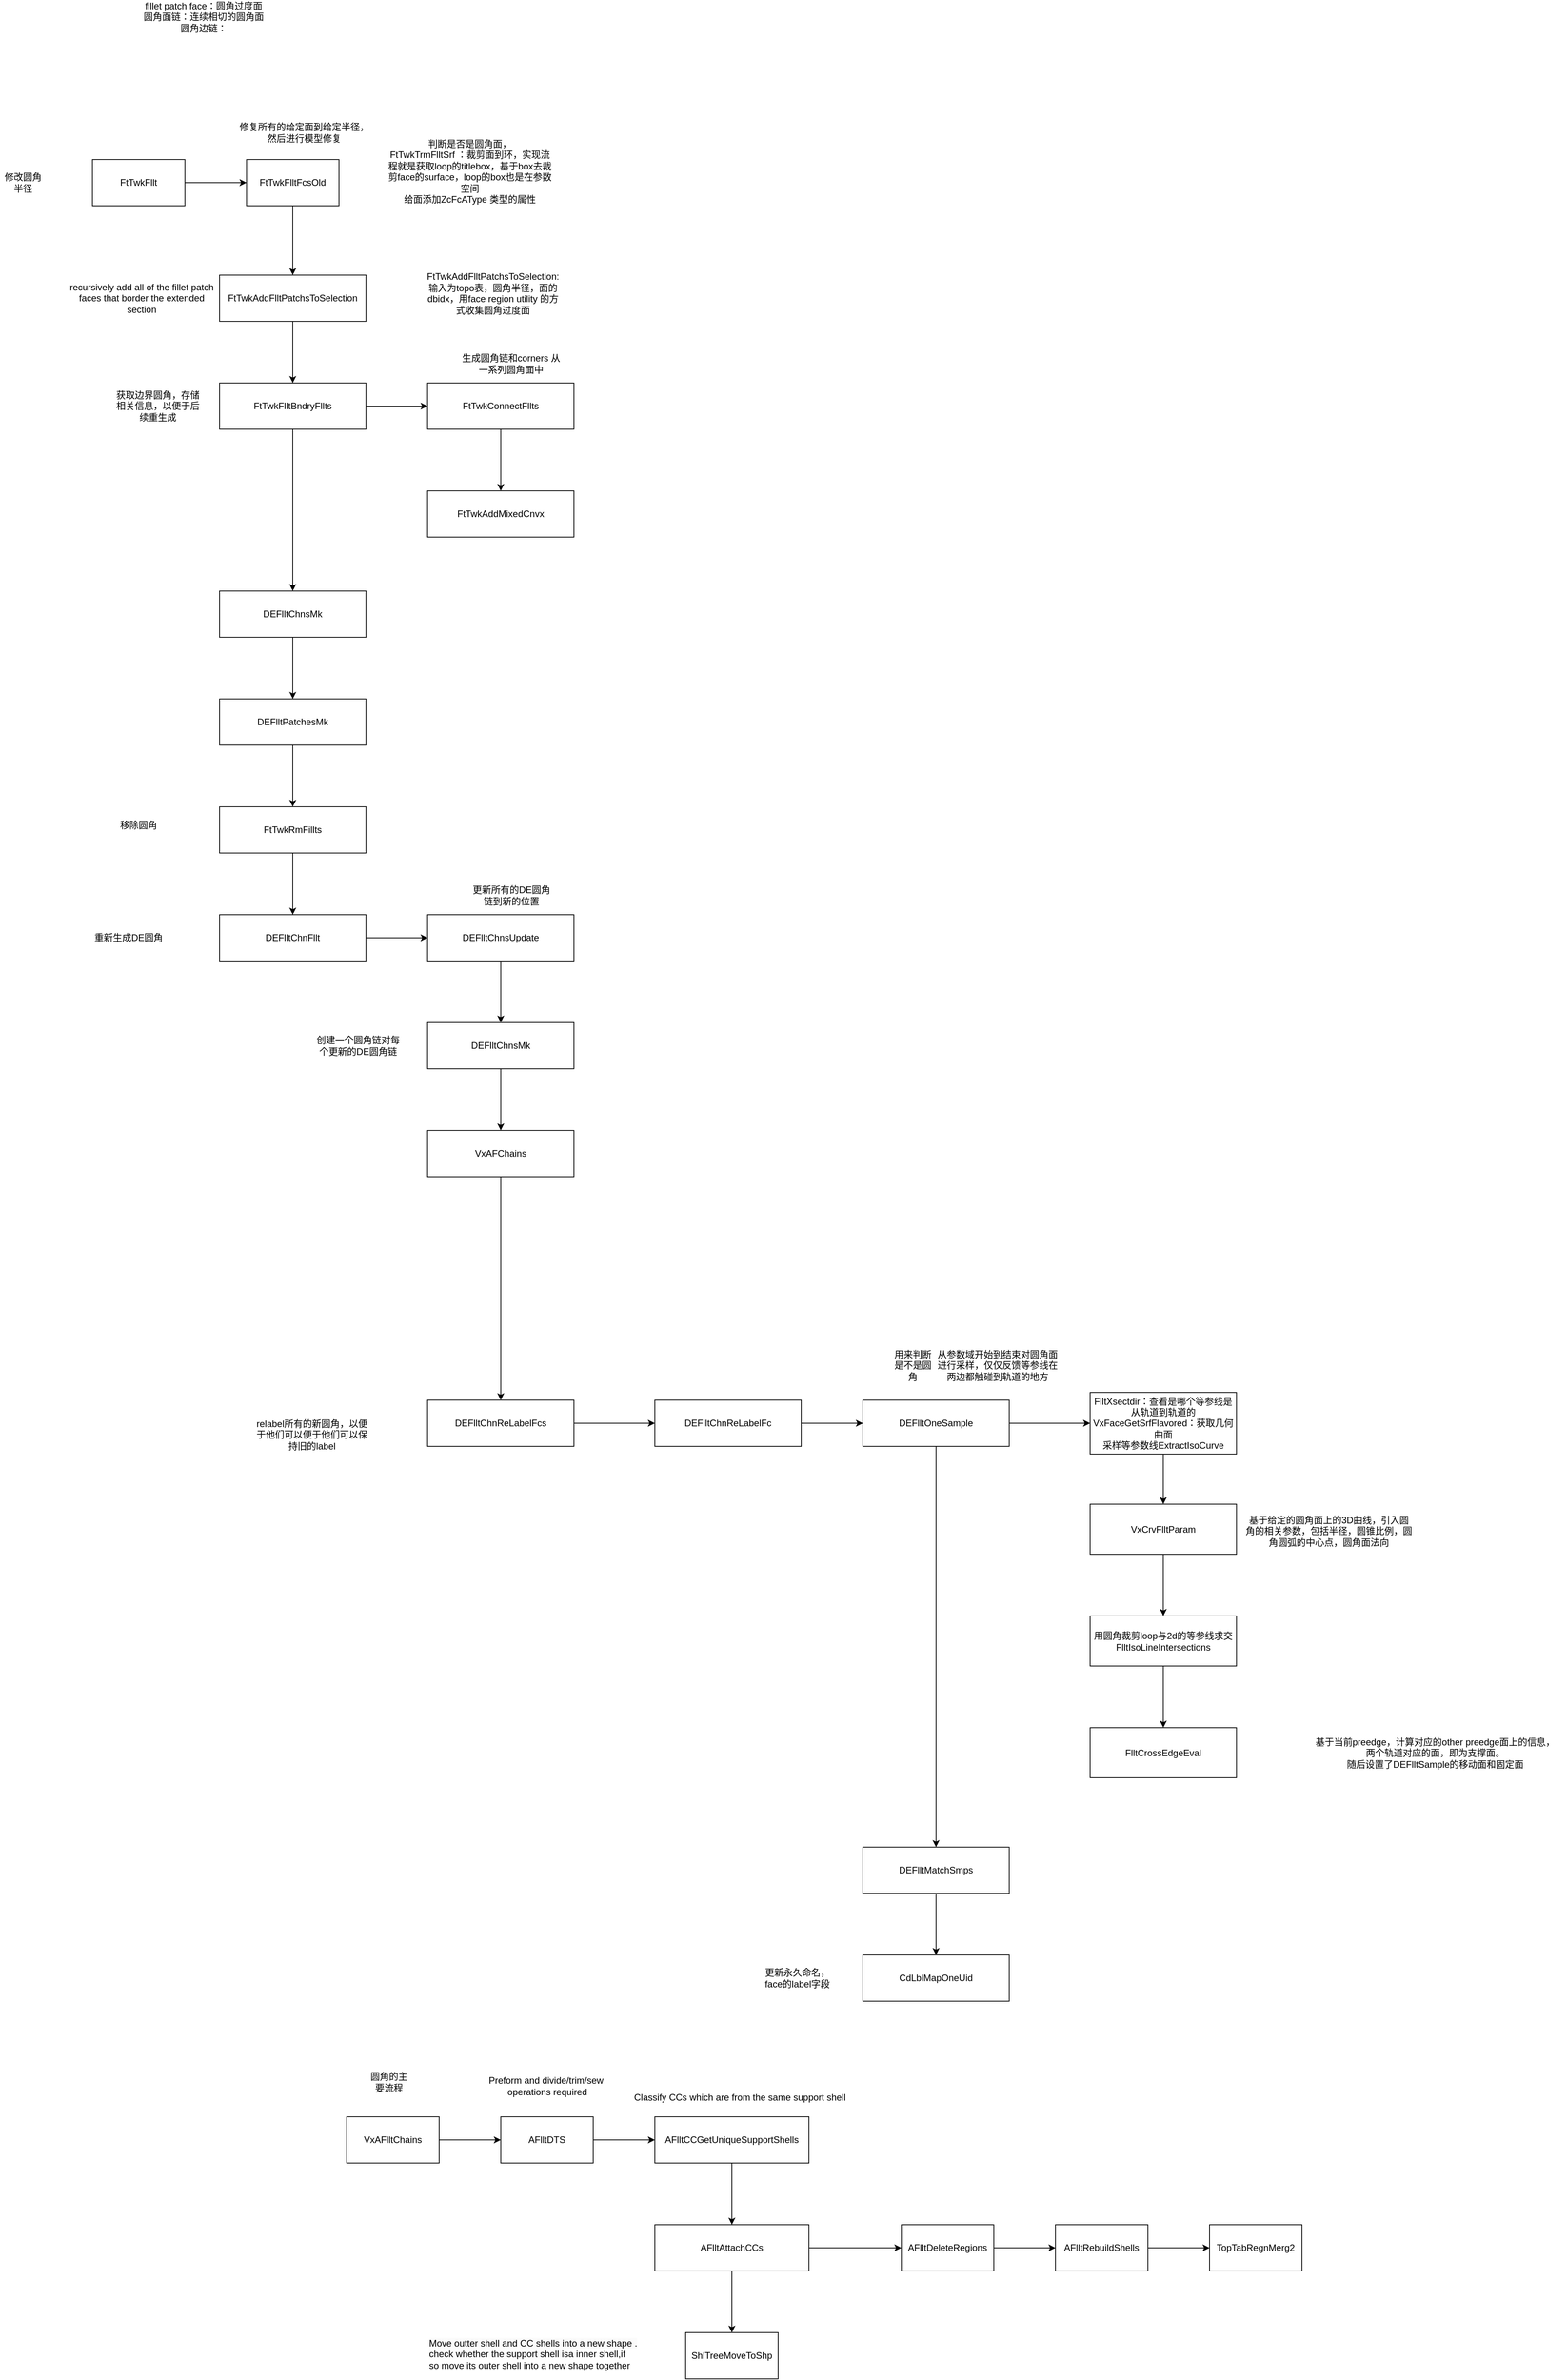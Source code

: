 <mxfile version="26.1.1">
  <diagram name="第 1 页" id="iBJ_GWcfPtX9u_OSnHqf">
    <mxGraphModel dx="954" dy="657" grid="1" gridSize="10" guides="1" tooltips="1" connect="1" arrows="1" fold="1" page="1" pageScale="1" pageWidth="827" pageHeight="1169" math="0" shadow="0">
      <root>
        <mxCell id="0" />
        <mxCell id="1" parent="0" />
        <mxCell id="LDhWUrSwQTJ1c1cMy9sq-4" value="" style="edgeStyle=orthogonalEdgeStyle;rounded=0;orthogonalLoop=1;jettySize=auto;html=1;" parent="1" source="LDhWUrSwQTJ1c1cMy9sq-1" target="LDhWUrSwQTJ1c1cMy9sq-3" edge="1">
          <mxGeometry relative="1" as="geometry" />
        </mxCell>
        <mxCell id="LDhWUrSwQTJ1c1cMy9sq-1" value="FtTwkFllt" style="rounded=0;whiteSpace=wrap;html=1;" parent="1" vertex="1">
          <mxGeometry x="350" y="290" width="120" height="60" as="geometry" />
        </mxCell>
        <mxCell id="LDhWUrSwQTJ1c1cMy9sq-2" value="修改圆角半径" style="text;html=1;align=center;verticalAlign=middle;whiteSpace=wrap;rounded=0;" parent="1" vertex="1">
          <mxGeometry x="230" y="305" width="60" height="30" as="geometry" />
        </mxCell>
        <mxCell id="LDhWUrSwQTJ1c1cMy9sq-8" value="" style="edgeStyle=orthogonalEdgeStyle;rounded=0;orthogonalLoop=1;jettySize=auto;html=1;" parent="1" source="LDhWUrSwQTJ1c1cMy9sq-3" target="LDhWUrSwQTJ1c1cMy9sq-7" edge="1">
          <mxGeometry relative="1" as="geometry" />
        </mxCell>
        <mxCell id="LDhWUrSwQTJ1c1cMy9sq-3" value="FtTwkFlltFcsOld" style="rounded=0;whiteSpace=wrap;html=1;" parent="1" vertex="1">
          <mxGeometry x="550" y="290" width="120" height="60" as="geometry" />
        </mxCell>
        <mxCell id="LDhWUrSwQTJ1c1cMy9sq-5" value="修复所有的给定面到给定半径，然后进行模型修复" style="text;html=1;align=center;verticalAlign=middle;whiteSpace=wrap;rounded=0;" parent="1" vertex="1">
          <mxGeometry x="540" y="240" width="170" height="30" as="geometry" />
        </mxCell>
        <mxCell id="LDhWUrSwQTJ1c1cMy9sq-6" value="判断是否是圆角面，&lt;div&gt;FtTwkTrmFlltSrf ：裁剪面到环，实现流程就是获取loop的titlebox，基于box去裁剪face的surface，loop的box也是在参数空间&lt;/div&gt;&lt;div&gt;给面添加ZcFcAType 类型的属性&lt;/div&gt;&lt;div&gt;&lt;br&gt;&lt;/div&gt;&lt;div&gt;&lt;br&gt;&lt;/div&gt;" style="text;html=1;align=center;verticalAlign=middle;whiteSpace=wrap;rounded=0;" parent="1" vertex="1">
          <mxGeometry x="730" y="305" width="220" height="30" as="geometry" />
        </mxCell>
        <mxCell id="LDhWUrSwQTJ1c1cMy9sq-13" value="" style="edgeStyle=orthogonalEdgeStyle;rounded=0;orthogonalLoop=1;jettySize=auto;html=1;" parent="1" source="LDhWUrSwQTJ1c1cMy9sq-7" target="LDhWUrSwQTJ1c1cMy9sq-12" edge="1">
          <mxGeometry relative="1" as="geometry" />
        </mxCell>
        <mxCell id="LDhWUrSwQTJ1c1cMy9sq-7" value="FtTwkAddFlltPatchsToSelection" style="rounded=0;whiteSpace=wrap;html=1;" parent="1" vertex="1">
          <mxGeometry x="515" y="440" width="190" height="60" as="geometry" />
        </mxCell>
        <mxCell id="LDhWUrSwQTJ1c1cMy9sq-9" value="recursively add all of the fillet patch faces that border the extended section" style="text;html=1;align=center;verticalAlign=middle;whiteSpace=wrap;rounded=0;" parent="1" vertex="1">
          <mxGeometry x="319" y="455" width="190" height="30" as="geometry" />
        </mxCell>
        <mxCell id="LDhWUrSwQTJ1c1cMy9sq-10" value="FtTwkAddFlltPatchsToSelection:输入为topo表，圆角半径，面的dbidx，用face region utility 的方式收集圆角过度面&lt;div&gt;&lt;br&gt;&lt;div&gt;&lt;br&gt;&lt;/div&gt;&lt;/div&gt;" style="text;html=1;align=center;verticalAlign=middle;whiteSpace=wrap;rounded=0;" parent="1" vertex="1">
          <mxGeometry x="780" y="455" width="180" height="45" as="geometry" />
        </mxCell>
        <mxCell id="LDhWUrSwQTJ1c1cMy9sq-11" value="fillet patch face：圆角过度面&lt;div&gt;圆角面链：连续相切的圆角面&lt;/div&gt;&lt;div&gt;圆角边链：&lt;/div&gt;" style="text;html=1;align=center;verticalAlign=middle;whiteSpace=wrap;rounded=0;" parent="1" vertex="1">
          <mxGeometry x="319" y="90" width="351" height="30" as="geometry" />
        </mxCell>
        <mxCell id="LDhWUrSwQTJ1c1cMy9sq-16" value="" style="edgeStyle=orthogonalEdgeStyle;rounded=0;orthogonalLoop=1;jettySize=auto;html=1;" parent="1" source="LDhWUrSwQTJ1c1cMy9sq-12" target="LDhWUrSwQTJ1c1cMy9sq-15" edge="1">
          <mxGeometry relative="1" as="geometry" />
        </mxCell>
        <mxCell id="LDhWUrSwQTJ1c1cMy9sq-21" value="" style="edgeStyle=orthogonalEdgeStyle;rounded=0;orthogonalLoop=1;jettySize=auto;html=1;" parent="1" source="LDhWUrSwQTJ1c1cMy9sq-12" target="LDhWUrSwQTJ1c1cMy9sq-20" edge="1">
          <mxGeometry relative="1" as="geometry" />
        </mxCell>
        <mxCell id="LDhWUrSwQTJ1c1cMy9sq-12" value="FtTwkFlltBndryFllts" style="rounded=0;whiteSpace=wrap;html=1;" parent="1" vertex="1">
          <mxGeometry x="515" y="580" width="190" height="60" as="geometry" />
        </mxCell>
        <mxCell id="LDhWUrSwQTJ1c1cMy9sq-14" value="获取边界圆角，存储相关信息，以便于后续重生成" style="text;html=1;align=center;verticalAlign=middle;whiteSpace=wrap;rounded=0;" parent="1" vertex="1">
          <mxGeometry x="380" y="595" width="110" height="30" as="geometry" />
        </mxCell>
        <mxCell id="LDhWUrSwQTJ1c1cMy9sq-19" value="" style="edgeStyle=orthogonalEdgeStyle;rounded=0;orthogonalLoop=1;jettySize=auto;html=1;" parent="1" source="LDhWUrSwQTJ1c1cMy9sq-15" target="LDhWUrSwQTJ1c1cMy9sq-18" edge="1">
          <mxGeometry relative="1" as="geometry" />
        </mxCell>
        <mxCell id="LDhWUrSwQTJ1c1cMy9sq-15" value="FtTwkConnectFllts" style="rounded=0;whiteSpace=wrap;html=1;" parent="1" vertex="1">
          <mxGeometry x="785" y="580" width="190" height="60" as="geometry" />
        </mxCell>
        <mxCell id="LDhWUrSwQTJ1c1cMy9sq-17" value="生成圆角链和corners 从一系列圆角面中" style="text;html=1;align=center;verticalAlign=middle;whiteSpace=wrap;rounded=0;" parent="1" vertex="1">
          <mxGeometry x="827" y="540" width="133" height="30" as="geometry" />
        </mxCell>
        <mxCell id="LDhWUrSwQTJ1c1cMy9sq-18" value="FtTwkAddMixedCnvx" style="rounded=0;whiteSpace=wrap;html=1;" parent="1" vertex="1">
          <mxGeometry x="785" y="720" width="190" height="60" as="geometry" />
        </mxCell>
        <mxCell id="LDhWUrSwQTJ1c1cMy9sq-23" value="" style="edgeStyle=orthogonalEdgeStyle;rounded=0;orthogonalLoop=1;jettySize=auto;html=1;" parent="1" source="LDhWUrSwQTJ1c1cMy9sq-20" target="LDhWUrSwQTJ1c1cMy9sq-22" edge="1">
          <mxGeometry relative="1" as="geometry" />
        </mxCell>
        <mxCell id="LDhWUrSwQTJ1c1cMy9sq-20" value="DEFlltChnsMk" style="rounded=0;whiteSpace=wrap;html=1;" parent="1" vertex="1">
          <mxGeometry x="515" y="850" width="190" height="60" as="geometry" />
        </mxCell>
        <mxCell id="LDhWUrSwQTJ1c1cMy9sq-25" value="" style="edgeStyle=orthogonalEdgeStyle;rounded=0;orthogonalLoop=1;jettySize=auto;html=1;" parent="1" source="LDhWUrSwQTJ1c1cMy9sq-22" target="LDhWUrSwQTJ1c1cMy9sq-24" edge="1">
          <mxGeometry relative="1" as="geometry" />
        </mxCell>
        <mxCell id="LDhWUrSwQTJ1c1cMy9sq-22" value="DEFlltPatchesMk" style="rounded=0;whiteSpace=wrap;html=1;" parent="1" vertex="1">
          <mxGeometry x="515" y="990" width="190" height="60" as="geometry" />
        </mxCell>
        <mxCell id="LDhWUrSwQTJ1c1cMy9sq-28" value="" style="edgeStyle=orthogonalEdgeStyle;rounded=0;orthogonalLoop=1;jettySize=auto;html=1;" parent="1" source="LDhWUrSwQTJ1c1cMy9sq-24" target="LDhWUrSwQTJ1c1cMy9sq-27" edge="1">
          <mxGeometry relative="1" as="geometry" />
        </mxCell>
        <mxCell id="LDhWUrSwQTJ1c1cMy9sq-24" value="FtTwkRmFillts" style="rounded=0;whiteSpace=wrap;html=1;" parent="1" vertex="1">
          <mxGeometry x="515" y="1130" width="190" height="60" as="geometry" />
        </mxCell>
        <mxCell id="LDhWUrSwQTJ1c1cMy9sq-26" value="移除圆角" style="text;html=1;align=center;verticalAlign=middle;whiteSpace=wrap;rounded=0;" parent="1" vertex="1">
          <mxGeometry x="380" y="1139" width="60" height="30" as="geometry" />
        </mxCell>
        <mxCell id="LDhWUrSwQTJ1c1cMy9sq-31" value="" style="edgeStyle=orthogonalEdgeStyle;rounded=0;orthogonalLoop=1;jettySize=auto;html=1;" parent="1" source="LDhWUrSwQTJ1c1cMy9sq-27" target="LDhWUrSwQTJ1c1cMy9sq-30" edge="1">
          <mxGeometry relative="1" as="geometry" />
        </mxCell>
        <mxCell id="LDhWUrSwQTJ1c1cMy9sq-27" value="DEFlltChnFllt" style="rounded=0;whiteSpace=wrap;html=1;" parent="1" vertex="1">
          <mxGeometry x="515" y="1270" width="190" height="60" as="geometry" />
        </mxCell>
        <mxCell id="LDhWUrSwQTJ1c1cMy9sq-29" value="重新生成DE圆角" style="text;html=1;align=center;verticalAlign=middle;whiteSpace=wrap;rounded=0;" parent="1" vertex="1">
          <mxGeometry x="350" y="1285" width="94" height="30" as="geometry" />
        </mxCell>
        <mxCell id="LDhWUrSwQTJ1c1cMy9sq-34" value="" style="edgeStyle=orthogonalEdgeStyle;rounded=0;orthogonalLoop=1;jettySize=auto;html=1;" parent="1" source="LDhWUrSwQTJ1c1cMy9sq-30" target="LDhWUrSwQTJ1c1cMy9sq-33" edge="1">
          <mxGeometry relative="1" as="geometry" />
        </mxCell>
        <mxCell id="LDhWUrSwQTJ1c1cMy9sq-30" value="DEFlltChnsUpdate" style="rounded=0;whiteSpace=wrap;html=1;" parent="1" vertex="1">
          <mxGeometry x="785" y="1270" width="190" height="60" as="geometry" />
        </mxCell>
        <mxCell id="LDhWUrSwQTJ1c1cMy9sq-32" value="更新所有的DE圆角链到新的位置" style="text;html=1;align=center;verticalAlign=middle;whiteSpace=wrap;rounded=0;" parent="1" vertex="1">
          <mxGeometry x="838.5" y="1230" width="110" height="30" as="geometry" />
        </mxCell>
        <mxCell id="LDhWUrSwQTJ1c1cMy9sq-37" value="" style="edgeStyle=orthogonalEdgeStyle;rounded=0;orthogonalLoop=1;jettySize=auto;html=1;" parent="1" source="LDhWUrSwQTJ1c1cMy9sq-33" target="LDhWUrSwQTJ1c1cMy9sq-36" edge="1">
          <mxGeometry relative="1" as="geometry" />
        </mxCell>
        <mxCell id="LDhWUrSwQTJ1c1cMy9sq-33" value="DEFlltChnsMk" style="rounded=0;whiteSpace=wrap;html=1;" parent="1" vertex="1">
          <mxGeometry x="785" y="1410" width="190" height="60" as="geometry" />
        </mxCell>
        <mxCell id="LDhWUrSwQTJ1c1cMy9sq-35" value="创建一个圆角链对每个更新的DE圆角链" style="text;html=1;align=center;verticalAlign=middle;whiteSpace=wrap;rounded=0;" parent="1" vertex="1">
          <mxGeometry x="640" y="1425" width="110" height="30" as="geometry" />
        </mxCell>
        <mxCell id="ZmWXUVFL1nFRZLdXcY8G-2" value="" style="edgeStyle=orthogonalEdgeStyle;rounded=0;orthogonalLoop=1;jettySize=auto;html=1;" parent="1" source="LDhWUrSwQTJ1c1cMy9sq-36" target="ZmWXUVFL1nFRZLdXcY8G-1" edge="1">
          <mxGeometry relative="1" as="geometry" />
        </mxCell>
        <mxCell id="LDhWUrSwQTJ1c1cMy9sq-36" value="VxAFChains" style="rounded=0;whiteSpace=wrap;html=1;" parent="1" vertex="1">
          <mxGeometry x="785" y="1550" width="190" height="60" as="geometry" />
        </mxCell>
        <mxCell id="LDhWUrSwQTJ1c1cMy9sq-38" value="relabel所有的新圆角，以便于他们可以便于他们可以保持旧的label" style="text;html=1;align=center;verticalAlign=middle;whiteSpace=wrap;rounded=0;" parent="1" vertex="1">
          <mxGeometry x="560" y="1930" width="150" height="30" as="geometry" />
        </mxCell>
        <mxCell id="ZmWXUVFL1nFRZLdXcY8G-4" value="" style="edgeStyle=orthogonalEdgeStyle;rounded=0;orthogonalLoop=1;jettySize=auto;html=1;" parent="1" source="ZmWXUVFL1nFRZLdXcY8G-1" target="ZmWXUVFL1nFRZLdXcY8G-3" edge="1">
          <mxGeometry relative="1" as="geometry" />
        </mxCell>
        <mxCell id="ZmWXUVFL1nFRZLdXcY8G-1" value="DEFlltChnReLabelFcs" style="rounded=0;whiteSpace=wrap;html=1;" parent="1" vertex="1">
          <mxGeometry x="785" y="1900" width="190" height="60" as="geometry" />
        </mxCell>
        <mxCell id="ZmWXUVFL1nFRZLdXcY8G-6" value="" style="edgeStyle=orthogonalEdgeStyle;rounded=0;orthogonalLoop=1;jettySize=auto;html=1;" parent="1" source="ZmWXUVFL1nFRZLdXcY8G-3" target="ZmWXUVFL1nFRZLdXcY8G-5" edge="1">
          <mxGeometry relative="1" as="geometry" />
        </mxCell>
        <mxCell id="ZmWXUVFL1nFRZLdXcY8G-3" value="DEFlltChnReLabelFc" style="rounded=0;whiteSpace=wrap;html=1;" parent="1" vertex="1">
          <mxGeometry x="1080" y="1900" width="190" height="60" as="geometry" />
        </mxCell>
        <mxCell id="ZmWXUVFL1nFRZLdXcY8G-9" value="" style="edgeStyle=orthogonalEdgeStyle;rounded=0;orthogonalLoop=1;jettySize=auto;html=1;" parent="1" source="ZmWXUVFL1nFRZLdXcY8G-5" target="ZmWXUVFL1nFRZLdXcY8G-8" edge="1">
          <mxGeometry relative="1" as="geometry" />
        </mxCell>
        <mxCell id="ZmWXUVFL1nFRZLdXcY8G-14" value="" style="edgeStyle=orthogonalEdgeStyle;rounded=0;orthogonalLoop=1;jettySize=auto;html=1;" parent="1" source="ZmWXUVFL1nFRZLdXcY8G-5" target="ZmWXUVFL1nFRZLdXcY8G-13" edge="1">
          <mxGeometry relative="1" as="geometry" />
        </mxCell>
        <mxCell id="ZmWXUVFL1nFRZLdXcY8G-5" value="DEFlltOneSample" style="rounded=0;whiteSpace=wrap;html=1;" parent="1" vertex="1">
          <mxGeometry x="1350" y="1900" width="190" height="60" as="geometry" />
        </mxCell>
        <mxCell id="ZmWXUVFL1nFRZLdXcY8G-7" value="用来判断是不是圆角" style="text;html=1;align=center;verticalAlign=middle;whiteSpace=wrap;rounded=0;" parent="1" vertex="1">
          <mxGeometry x="1385" y="1840" width="60" height="30" as="geometry" />
        </mxCell>
        <mxCell id="ZmWXUVFL1nFRZLdXcY8G-11" value="" style="edgeStyle=orthogonalEdgeStyle;rounded=0;orthogonalLoop=1;jettySize=auto;html=1;" parent="1" source="ZmWXUVFL1nFRZLdXcY8G-8" target="ZmWXUVFL1nFRZLdXcY8G-10" edge="1">
          <mxGeometry relative="1" as="geometry" />
        </mxCell>
        <mxCell id="ZmWXUVFL1nFRZLdXcY8G-8" value="DEFlltMatchSmps" style="rounded=0;whiteSpace=wrap;html=1;" parent="1" vertex="1">
          <mxGeometry x="1350" y="2480" width="190" height="60" as="geometry" />
        </mxCell>
        <mxCell id="ZmWXUVFL1nFRZLdXcY8G-10" value="CdLblMapOneUid" style="rounded=0;whiteSpace=wrap;html=1;" parent="1" vertex="1">
          <mxGeometry x="1350" y="2620" width="190" height="60" as="geometry" />
        </mxCell>
        <mxCell id="ZmWXUVFL1nFRZLdXcY8G-16" value="" style="edgeStyle=orthogonalEdgeStyle;rounded=0;orthogonalLoop=1;jettySize=auto;html=1;" parent="1" source="ZmWXUVFL1nFRZLdXcY8G-13" target="ZmWXUVFL1nFRZLdXcY8G-15" edge="1">
          <mxGeometry relative="1" as="geometry" />
        </mxCell>
        <mxCell id="ZmWXUVFL1nFRZLdXcY8G-13" value="FlltXsectdir：查看是哪个等参线是从轨道到轨道的&lt;div&gt;VxFaceGetSrfFlavored：获取几何曲面&lt;/div&gt;&lt;div&gt;采样等参数线ExtractIsoCurve&lt;/div&gt;" style="rounded=0;whiteSpace=wrap;html=1;" parent="1" vertex="1">
          <mxGeometry x="1645" y="1890" width="190" height="80" as="geometry" />
        </mxCell>
        <mxCell id="ZmWXUVFL1nFRZLdXcY8G-19" value="" style="edgeStyle=orthogonalEdgeStyle;rounded=0;orthogonalLoop=1;jettySize=auto;html=1;" parent="1" source="ZmWXUVFL1nFRZLdXcY8G-15" target="ZmWXUVFL1nFRZLdXcY8G-18" edge="1">
          <mxGeometry relative="1" as="geometry" />
        </mxCell>
        <mxCell id="ZmWXUVFL1nFRZLdXcY8G-15" value="VxCrvFlltParam" style="rounded=0;whiteSpace=wrap;html=1;" parent="1" vertex="1">
          <mxGeometry x="1645" y="2035" width="190" height="65" as="geometry" />
        </mxCell>
        <mxCell id="ZmWXUVFL1nFRZLdXcY8G-17" value="基于给定的圆角面上的3D曲线，引入圆角的相关参数，包括半径，圆锥比例，圆角圆弧的中心点，圆角面法向" style="text;html=1;align=center;verticalAlign=middle;whiteSpace=wrap;rounded=0;" parent="1" vertex="1">
          <mxGeometry x="1845" y="2055" width="220" height="30" as="geometry" />
        </mxCell>
        <mxCell id="ZmWXUVFL1nFRZLdXcY8G-21" value="" style="edgeStyle=orthogonalEdgeStyle;rounded=0;orthogonalLoop=1;jettySize=auto;html=1;" parent="1" source="ZmWXUVFL1nFRZLdXcY8G-18" target="ZmWXUVFL1nFRZLdXcY8G-20" edge="1">
          <mxGeometry relative="1" as="geometry" />
        </mxCell>
        <mxCell id="ZmWXUVFL1nFRZLdXcY8G-18" value="用圆角裁剪loop与2d的等参线求交&lt;div&gt;FlltIsoLineIntersections&lt;/div&gt;" style="rounded=0;whiteSpace=wrap;html=1;" parent="1" vertex="1">
          <mxGeometry x="1645" y="2180" width="190" height="65" as="geometry" />
        </mxCell>
        <mxCell id="ZmWXUVFL1nFRZLdXcY8G-20" value="FlltCrossEdgeEval" style="rounded=0;whiteSpace=wrap;html=1;" parent="1" vertex="1">
          <mxGeometry x="1645" y="2325" width="190" height="65" as="geometry" />
        </mxCell>
        <mxCell id="ZmWXUVFL1nFRZLdXcY8G-22" value="基于当前preedge，计算对应的other preedge面上的信息，&lt;div&gt;两个轨道对应的面，即为支撑面。&lt;/div&gt;&lt;div&gt;随后设置了DEFlltSample的移动面和固定面&lt;/div&gt;" style="text;html=1;align=center;verticalAlign=middle;whiteSpace=wrap;rounded=0;" parent="1" vertex="1">
          <mxGeometry x="1923" y="2325" width="340" height="65" as="geometry" />
        </mxCell>
        <mxCell id="ZmWXUVFL1nFRZLdXcY8G-23" value="更新永久命名，face的label字段" style="text;html=1;align=center;verticalAlign=middle;whiteSpace=wrap;rounded=0;" parent="1" vertex="1">
          <mxGeometry x="1215" y="2635" width="100" height="30" as="geometry" />
        </mxCell>
        <mxCell id="ZmWXUVFL1nFRZLdXcY8G-29" value="从参数域开始到结束对圆角面进行采样，仅仅反馈等参线在两边都触碰到轨道的地方" style="text;html=1;align=center;verticalAlign=middle;whiteSpace=wrap;rounded=0;" parent="1" vertex="1">
          <mxGeometry x="1445" y="1840" width="160" height="30" as="geometry" />
        </mxCell>
        <mxCell id="tLt19Oa67q7G37nkq8Le-6" value="" style="edgeStyle=orthogonalEdgeStyle;rounded=0;orthogonalLoop=1;jettySize=auto;html=1;" edge="1" parent="1" source="tLt19Oa67q7G37nkq8Le-3" target="tLt19Oa67q7G37nkq8Le-5">
          <mxGeometry relative="1" as="geometry" />
        </mxCell>
        <mxCell id="tLt19Oa67q7G37nkq8Le-3" value="&lt;span style=&quot;text-align: left;&quot;&gt;VxAFlltChains&lt;/span&gt;" style="rounded=0;whiteSpace=wrap;html=1;" vertex="1" parent="1">
          <mxGeometry x="680" y="2830" width="120" height="60" as="geometry" />
        </mxCell>
        <mxCell id="tLt19Oa67q7G37nkq8Le-4" value="圆角的主要流程" style="text;html=1;align=center;verticalAlign=middle;whiteSpace=wrap;rounded=0;" vertex="1" parent="1">
          <mxGeometry x="705" y="2770" width="60" height="30" as="geometry" />
        </mxCell>
        <mxCell id="tLt19Oa67q7G37nkq8Le-9" value="" style="edgeStyle=orthogonalEdgeStyle;rounded=0;orthogonalLoop=1;jettySize=auto;html=1;" edge="1" parent="1" source="tLt19Oa67q7G37nkq8Le-5" target="tLt19Oa67q7G37nkq8Le-8">
          <mxGeometry relative="1" as="geometry" />
        </mxCell>
        <mxCell id="tLt19Oa67q7G37nkq8Le-5" value="AFlltDTS" style="whiteSpace=wrap;html=1;rounded=0;" vertex="1" parent="1">
          <mxGeometry x="880" y="2830" width="120" height="60" as="geometry" />
        </mxCell>
        <mxCell id="tLt19Oa67q7G37nkq8Le-7" value="Preform and divide/trim/sew&amp;nbsp;&lt;div&gt;operations required&lt;/div&gt;" style="text;html=1;align=center;verticalAlign=middle;resizable=0;points=[];autosize=1;strokeColor=none;fillColor=none;" vertex="1" parent="1">
          <mxGeometry x="850" y="2770" width="180" height="40" as="geometry" />
        </mxCell>
        <mxCell id="tLt19Oa67q7G37nkq8Le-12" value="" style="edgeStyle=orthogonalEdgeStyle;rounded=0;orthogonalLoop=1;jettySize=auto;html=1;" edge="1" parent="1" source="tLt19Oa67q7G37nkq8Le-8" target="tLt19Oa67q7G37nkq8Le-11">
          <mxGeometry relative="1" as="geometry" />
        </mxCell>
        <mxCell id="tLt19Oa67q7G37nkq8Le-8" value="AFlltCCGetUniqueSupportShells" style="whiteSpace=wrap;html=1;rounded=0;" vertex="1" parent="1">
          <mxGeometry x="1080" y="2830" width="200" height="60" as="geometry" />
        </mxCell>
        <mxCell id="tLt19Oa67q7G37nkq8Le-10" value="Classify CCs which are from the same support shell" style="text;html=1;align=center;verticalAlign=middle;resizable=0;points=[];autosize=1;strokeColor=none;fillColor=none;" vertex="1" parent="1">
          <mxGeometry x="1040" y="2790" width="300" height="30" as="geometry" />
        </mxCell>
        <mxCell id="tLt19Oa67q7G37nkq8Le-14" value="" style="edgeStyle=orthogonalEdgeStyle;rounded=0;orthogonalLoop=1;jettySize=auto;html=1;" edge="1" parent="1" source="tLt19Oa67q7G37nkq8Le-11" target="tLt19Oa67q7G37nkq8Le-13">
          <mxGeometry relative="1" as="geometry" />
        </mxCell>
        <mxCell id="tLt19Oa67q7G37nkq8Le-17" value="" style="edgeStyle=orthogonalEdgeStyle;rounded=0;orthogonalLoop=1;jettySize=auto;html=1;" edge="1" parent="1" source="tLt19Oa67q7G37nkq8Le-11" target="tLt19Oa67q7G37nkq8Le-16">
          <mxGeometry relative="1" as="geometry" />
        </mxCell>
        <mxCell id="tLt19Oa67q7G37nkq8Le-11" value="AFlltAttachCCs" style="whiteSpace=wrap;html=1;rounded=0;" vertex="1" parent="1">
          <mxGeometry x="1080" y="2970" width="200" height="60" as="geometry" />
        </mxCell>
        <mxCell id="tLt19Oa67q7G37nkq8Le-13" value="ShlTreeMoveToShp" style="whiteSpace=wrap;html=1;rounded=0;" vertex="1" parent="1">
          <mxGeometry x="1120" y="3110" width="120" height="60" as="geometry" />
        </mxCell>
        <mxCell id="tLt19Oa67q7G37nkq8Le-15" value="&lt;span style=&quot;color: rgb(0, 0, 0); font-family: Helvetica; font-size: 12px; font-style: normal; font-variant-ligatures: normal; font-variant-caps: normal; font-weight: 400; letter-spacing: normal; orphans: 2; text-align: center; text-indent: 0px; text-transform: none; widows: 2; word-spacing: 0px; -webkit-text-stroke-width: 0px; white-space: normal; background-color: rgb(251, 251, 251); text-decoration-thickness: initial; text-decoration-style: initial; text-decoration-color: initial; display: inline !important; float: none;&quot;&gt;Move outter shell and CC shells into a new shape .&lt;/span&gt;&lt;div&gt;&lt;span style=&quot;color: rgb(0, 0, 0); font-family: Helvetica; font-size: 12px; font-style: normal; font-variant-ligatures: normal; font-variant-caps: normal; font-weight: 400; letter-spacing: normal; orphans: 2; text-align: center; text-indent: 0px; text-transform: none; widows: 2; word-spacing: 0px; -webkit-text-stroke-width: 0px; white-space: normal; background-color: rgb(251, 251, 251); text-decoration-thickness: initial; text-decoration-style: initial; text-decoration-color: initial; display: inline !important; float: none;&quot;&gt;check whether the support shell is&lt;/span&gt;&lt;span style=&quot;text-align: center;&quot;&gt;a inner shell,if&amp;nbsp;&lt;/span&gt;&lt;/div&gt;&lt;div&gt;&lt;span style=&quot;text-align: center;&quot;&gt;so move its outer shell into a new shape together&lt;/span&gt;&lt;/div&gt;" style="text;whiteSpace=wrap;html=1;" vertex="1" parent="1">
          <mxGeometry x="785" y="3110" width="306.5" height="50" as="geometry" />
        </mxCell>
        <mxCell id="tLt19Oa67q7G37nkq8Le-19" value="" style="edgeStyle=orthogonalEdgeStyle;rounded=0;orthogonalLoop=1;jettySize=auto;html=1;" edge="1" parent="1" source="tLt19Oa67q7G37nkq8Le-16" target="tLt19Oa67q7G37nkq8Le-18">
          <mxGeometry relative="1" as="geometry" />
        </mxCell>
        <mxCell id="tLt19Oa67q7G37nkq8Le-16" value="AFlltDeleteRegions" style="whiteSpace=wrap;html=1;rounded=0;" vertex="1" parent="1">
          <mxGeometry x="1400" y="2970" width="120" height="60" as="geometry" />
        </mxCell>
        <mxCell id="tLt19Oa67q7G37nkq8Le-21" value="" style="edgeStyle=orthogonalEdgeStyle;rounded=0;orthogonalLoop=1;jettySize=auto;html=1;" edge="1" parent="1" source="tLt19Oa67q7G37nkq8Le-18" target="tLt19Oa67q7G37nkq8Le-20">
          <mxGeometry relative="1" as="geometry" />
        </mxCell>
        <mxCell id="tLt19Oa67q7G37nkq8Le-18" value="AFlltRebuildShells" style="whiteSpace=wrap;html=1;rounded=0;" vertex="1" parent="1">
          <mxGeometry x="1600" y="2970" width="120" height="60" as="geometry" />
        </mxCell>
        <mxCell id="tLt19Oa67q7G37nkq8Le-20" value="TopTabRegnMerg2" style="whiteSpace=wrap;html=1;rounded=0;" vertex="1" parent="1">
          <mxGeometry x="1800" y="2970" width="120" height="60" as="geometry" />
        </mxCell>
      </root>
    </mxGraphModel>
  </diagram>
</mxfile>
